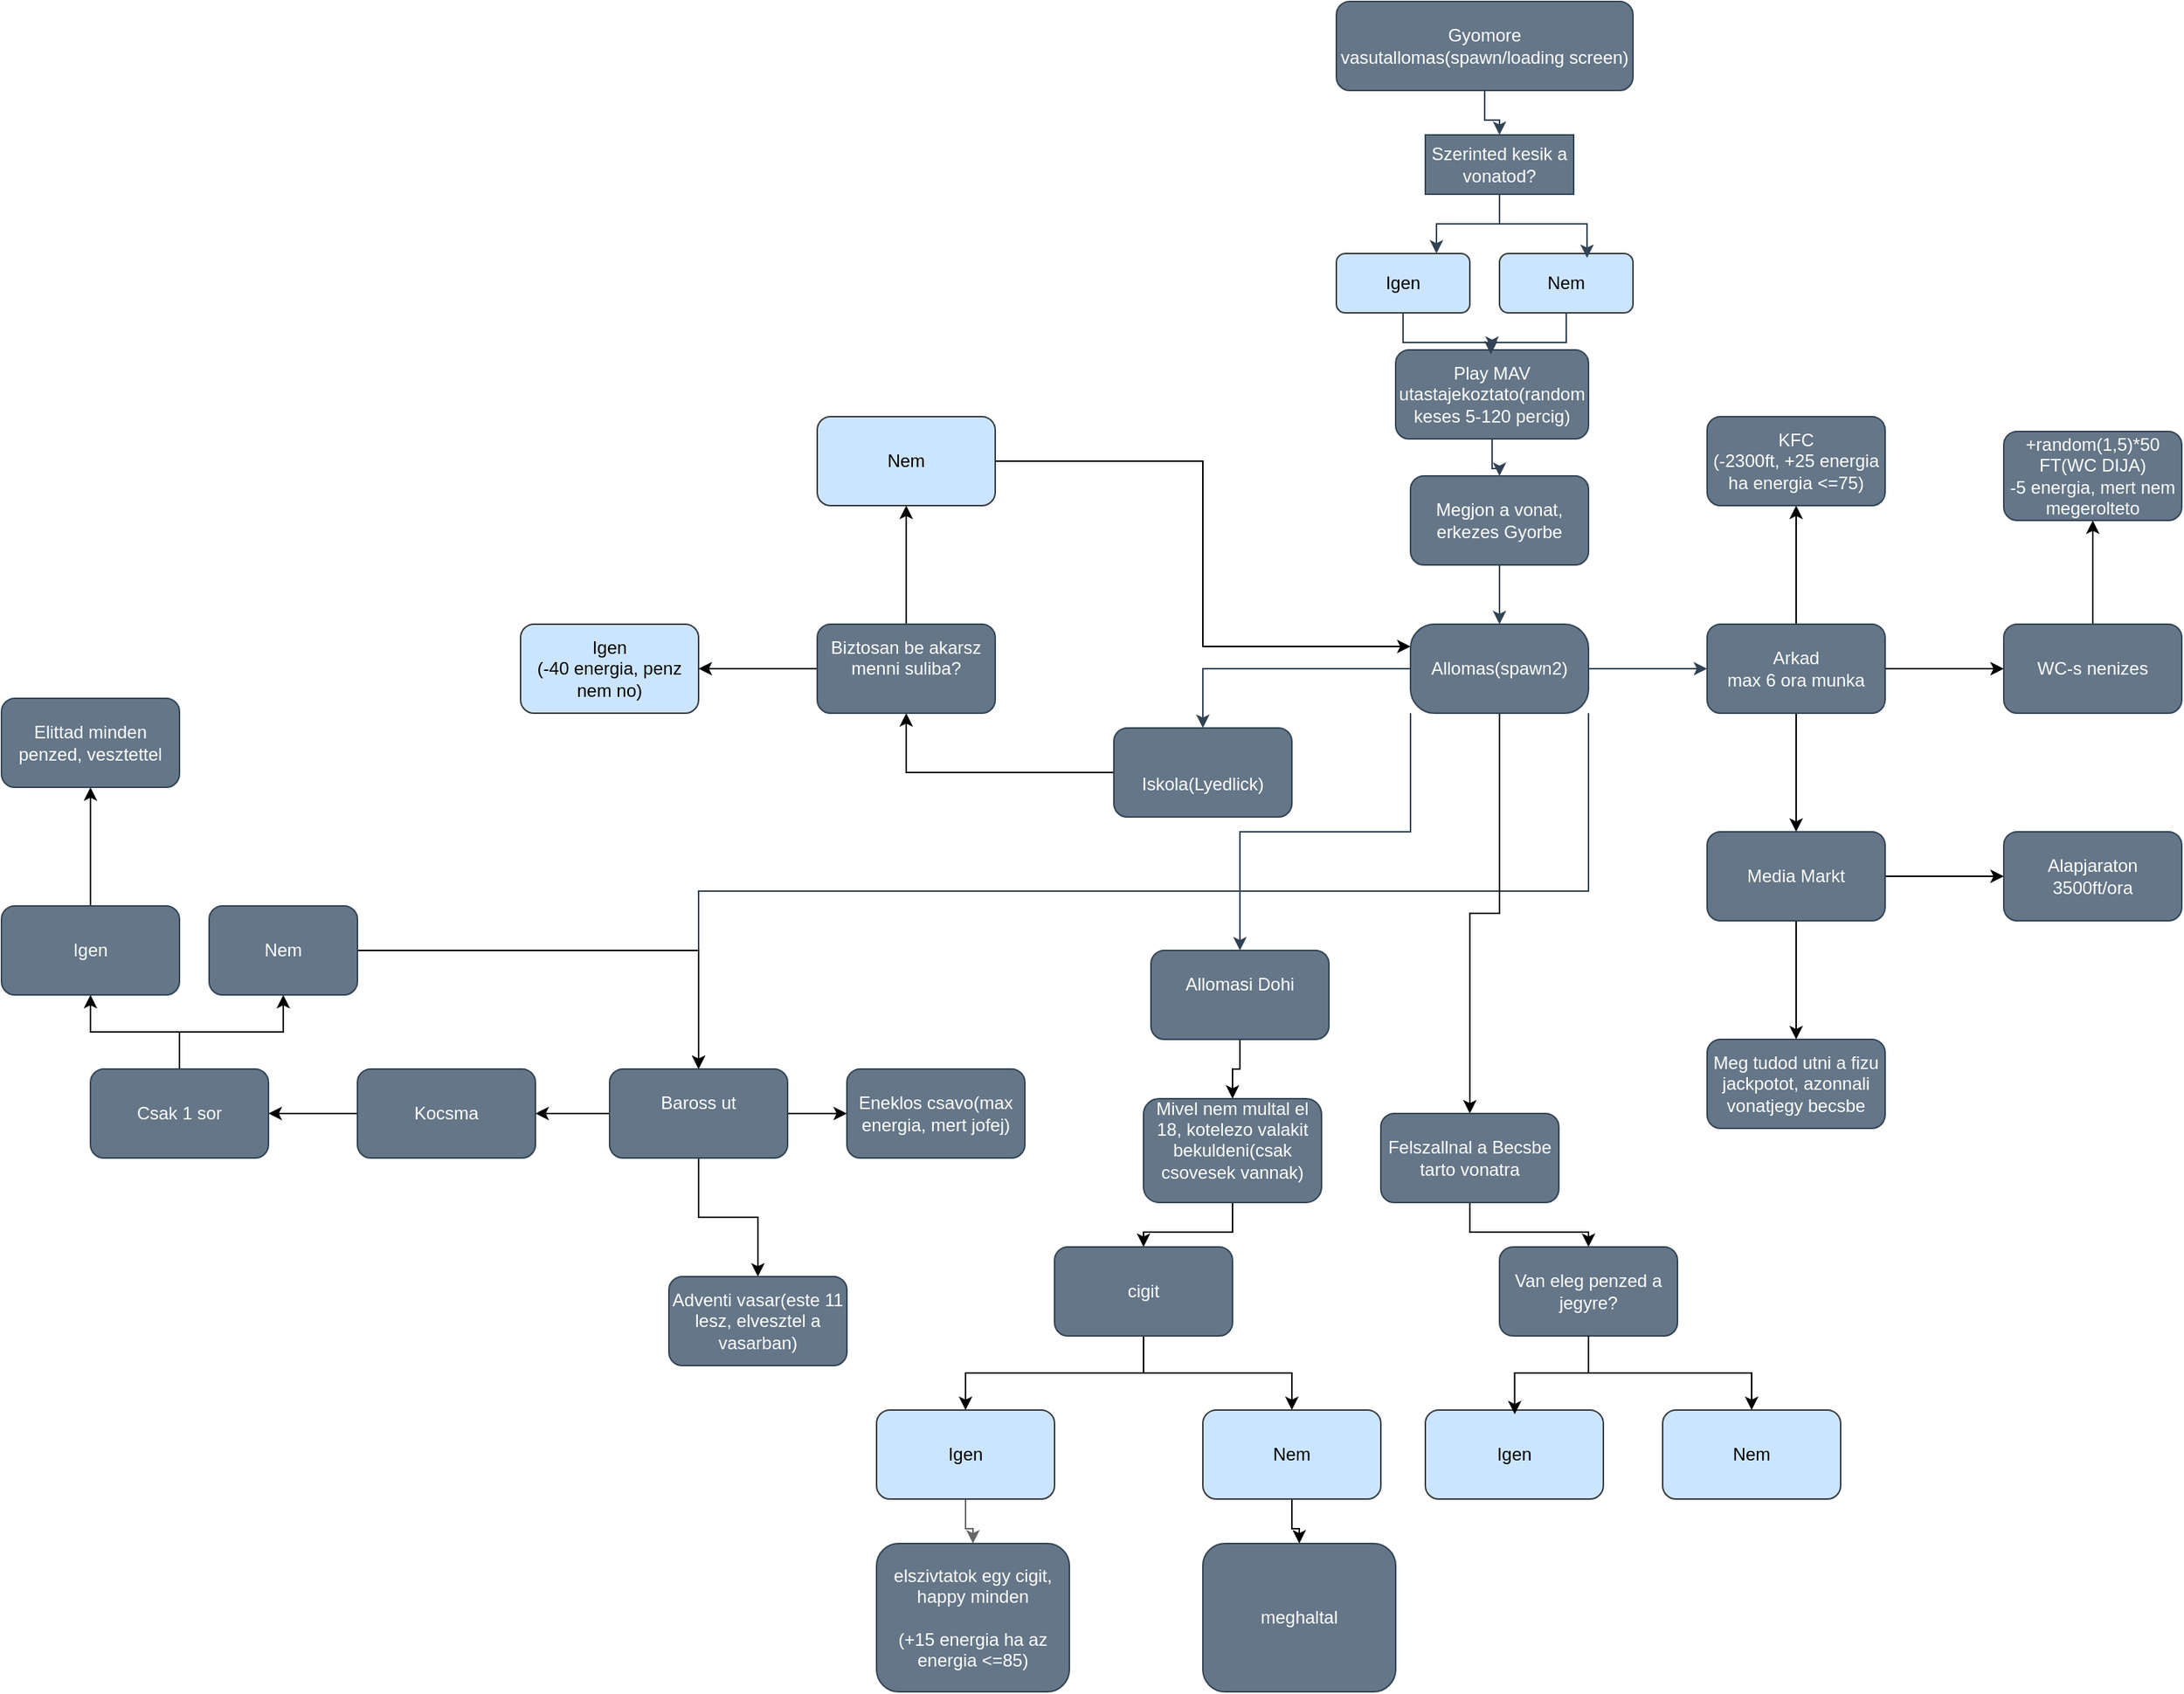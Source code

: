 <mxfile version="25.0.3">
  <diagram name="1 oldal" id="FhZU1bRqEGuFB2vwPZmc">
    <mxGraphModel dx="2448" dy="722" grid="1" gridSize="10" guides="1" tooltips="1" connect="1" arrows="1" fold="1" page="1" pageScale="1" pageWidth="827" pageHeight="1169" math="0" shadow="0">
      <root>
        <mxCell id="0" />
        <mxCell id="1" parent="0" />
        <mxCell id="KD5gaBioyo4awNugm5Q--3" value="" style="edgeStyle=orthogonalEdgeStyle;rounded=0;orthogonalLoop=1;jettySize=auto;html=1;fillColor=#647687;strokeColor=#314354;" parent="1" source="KD5gaBioyo4awNugm5Q--1" target="KD5gaBioyo4awNugm5Q--2" edge="1">
          <mxGeometry relative="1" as="geometry" />
        </mxCell>
        <mxCell id="KD5gaBioyo4awNugm5Q--1" value="Gyomore vasutallomas(spawn/loading screen)" style="rounded=1;whiteSpace=wrap;html=1;fillColor=#647687;fontColor=#ffffff;strokeColor=#314354;" parent="1" vertex="1">
          <mxGeometry x="-50" width="200" height="60" as="geometry" />
        </mxCell>
        <mxCell id="KD5gaBioyo4awNugm5Q--6" style="edgeStyle=orthogonalEdgeStyle;rounded=0;orthogonalLoop=1;jettySize=auto;html=1;entryX=0.75;entryY=0;entryDx=0;entryDy=0;fillColor=#647687;strokeColor=#314354;" parent="1" source="KD5gaBioyo4awNugm5Q--2" target="KD5gaBioyo4awNugm5Q--4" edge="1">
          <mxGeometry relative="1" as="geometry" />
        </mxCell>
        <mxCell id="KD5gaBioyo4awNugm5Q--2" value="Szerinted kesik a vonatod?" style="rounded=0;whiteSpace=wrap;html=1;fillColor=#647687;fontColor=#ffffff;strokeColor=#314354;" parent="1" vertex="1">
          <mxGeometry x="10" y="90" width="100" height="40" as="geometry" />
        </mxCell>
        <mxCell id="KD5gaBioyo4awNugm5Q--4" value="Igen" style="rounded=1;whiteSpace=wrap;html=1;fillColor=#cce5ff;strokeColor=#36393d;" parent="1" vertex="1">
          <mxGeometry x="-50" y="170" width="90" height="40" as="geometry" />
        </mxCell>
        <mxCell id="KD5gaBioyo4awNugm5Q--17" style="edgeStyle=orthogonalEdgeStyle;rounded=0;orthogonalLoop=1;jettySize=auto;html=1;fillColor=#647687;strokeColor=#314354;" parent="1" source="KD5gaBioyo4awNugm5Q--5" target="KD5gaBioyo4awNugm5Q--9" edge="1">
          <mxGeometry relative="1" as="geometry" />
        </mxCell>
        <mxCell id="KD5gaBioyo4awNugm5Q--5" value="Nem" style="rounded=1;whiteSpace=wrap;html=1;fillColor=#cce5ff;strokeColor=#36393d;" parent="1" vertex="1">
          <mxGeometry x="60" y="170" width="90" height="40" as="geometry" />
        </mxCell>
        <mxCell id="KD5gaBioyo4awNugm5Q--8" style="edgeStyle=orthogonalEdgeStyle;rounded=0;orthogonalLoop=1;jettySize=auto;html=1;entryX=0.656;entryY=0.075;entryDx=0;entryDy=0;entryPerimeter=0;fillColor=#647687;strokeColor=#314354;" parent="1" source="KD5gaBioyo4awNugm5Q--2" target="KD5gaBioyo4awNugm5Q--5" edge="1">
          <mxGeometry relative="1" as="geometry" />
        </mxCell>
        <mxCell id="KD5gaBioyo4awNugm5Q--19" style="edgeStyle=orthogonalEdgeStyle;rounded=0;orthogonalLoop=1;jettySize=auto;html=1;fillColor=#647687;strokeColor=#314354;" parent="1" source="KD5gaBioyo4awNugm5Q--9" target="KD5gaBioyo4awNugm5Q--18" edge="1">
          <mxGeometry relative="1" as="geometry" />
        </mxCell>
        <mxCell id="m51ZHN8KOSUC9soQgLNm-27" style="edgeStyle=orthogonalEdgeStyle;rounded=0;orthogonalLoop=1;jettySize=auto;html=1;exitX=0;exitY=0.5;exitDx=0;exitDy=0;" parent="1" source="KD5gaBioyo4awNugm5Q--9" edge="1">
          <mxGeometry relative="1" as="geometry">
            <mxPoint x="-10" y="265.048" as="targetPoint" />
          </mxGeometry>
        </mxCell>
        <mxCell id="KD5gaBioyo4awNugm5Q--9" value="Play MAV utastajekoztato(random keses 5-120 percig)" style="rounded=1;whiteSpace=wrap;html=1;fillColor=#647687;fontColor=#ffffff;strokeColor=#314354;" parent="1" vertex="1">
          <mxGeometry x="-10" y="235" width="130" height="60" as="geometry" />
        </mxCell>
        <mxCell id="KD5gaBioyo4awNugm5Q--16" style="edgeStyle=orthogonalEdgeStyle;rounded=0;orthogonalLoop=1;jettySize=auto;html=1;entryX=0.494;entryY=0.05;entryDx=0;entryDy=0;entryPerimeter=0;fillColor=#647687;strokeColor=#314354;" parent="1" source="KD5gaBioyo4awNugm5Q--4" target="KD5gaBioyo4awNugm5Q--9" edge="1">
          <mxGeometry relative="1" as="geometry" />
        </mxCell>
        <mxCell id="KD5gaBioyo4awNugm5Q--23" value="" style="edgeStyle=orthogonalEdgeStyle;rounded=0;orthogonalLoop=1;jettySize=auto;html=1;fillColor=#647687;strokeColor=#314354;" parent="1" source="KD5gaBioyo4awNugm5Q--18" target="KD5gaBioyo4awNugm5Q--22" edge="1">
          <mxGeometry relative="1" as="geometry" />
        </mxCell>
        <mxCell id="KD5gaBioyo4awNugm5Q--18" value="Megjon a vonat, erkezes Gyorbe" style="rounded=1;whiteSpace=wrap;html=1;fillColor=#647687;fontColor=#ffffff;strokeColor=#314354;" parent="1" vertex="1">
          <mxGeometry y="320" width="120" height="60" as="geometry" />
        </mxCell>
        <mxCell id="m51ZHN8KOSUC9soQgLNm-3" value="" style="edgeStyle=orthogonalEdgeStyle;rounded=0;orthogonalLoop=1;jettySize=auto;html=1;fillColor=#647687;strokeColor=#314354;" parent="1" source="KD5gaBioyo4awNugm5Q--22" target="m51ZHN8KOSUC9soQgLNm-2" edge="1">
          <mxGeometry relative="1" as="geometry" />
        </mxCell>
        <mxCell id="m51ZHN8KOSUC9soQgLNm-5" value="" style="edgeStyle=orthogonalEdgeStyle;rounded=0;orthogonalLoop=1;jettySize=auto;html=1;fillColor=#647687;strokeColor=#314354;" parent="1" source="KD5gaBioyo4awNugm5Q--22" target="m51ZHN8KOSUC9soQgLNm-4" edge="1">
          <mxGeometry relative="1" as="geometry" />
        </mxCell>
        <mxCell id="m51ZHN8KOSUC9soQgLNm-7" value="" style="edgeStyle=orthogonalEdgeStyle;rounded=0;orthogonalLoop=1;jettySize=auto;html=1;fillColor=#647687;strokeColor=#314354;exitX=1;exitY=1;exitDx=0;exitDy=0;" parent="1" source="KD5gaBioyo4awNugm5Q--22" target="m51ZHN8KOSUC9soQgLNm-6" edge="1">
          <mxGeometry relative="1" as="geometry" />
        </mxCell>
        <mxCell id="m51ZHN8KOSUC9soQgLNm-8" style="edgeStyle=orthogonalEdgeStyle;rounded=0;orthogonalLoop=1;jettySize=auto;html=1;exitX=0;exitY=1;exitDx=0;exitDy=0;entryX=0.5;entryY=0;entryDx=0;entryDy=0;fillColor=#647687;strokeColor=#314354;" parent="1" source="KD5gaBioyo4awNugm5Q--22" target="m51ZHN8KOSUC9soQgLNm-9" edge="1">
          <mxGeometry relative="1" as="geometry">
            <mxPoint x="-30" y="520" as="targetPoint" />
          </mxGeometry>
        </mxCell>
        <mxCell id="m51ZHN8KOSUC9soQgLNm-28" style="edgeStyle=orthogonalEdgeStyle;rounded=0;orthogonalLoop=1;jettySize=auto;html=1;entryX=0.5;entryY=0;entryDx=0;entryDy=0;" parent="1" source="KD5gaBioyo4awNugm5Q--22" target="m51ZHN8KOSUC9soQgLNm-29" edge="1">
          <mxGeometry relative="1" as="geometry">
            <mxPoint x="60" y="870.69" as="targetPoint" />
          </mxGeometry>
        </mxCell>
        <mxCell id="KD5gaBioyo4awNugm5Q--22" value="Allomas(spawn2)" style="rounded=1;whiteSpace=wrap;html=1;fillColor=#647687;fontColor=#ffffff;strokeColor=#314354;arcSize=27;" parent="1" vertex="1">
          <mxGeometry y="420" width="120" height="60" as="geometry" />
        </mxCell>
        <mxCell id="m51ZHN8KOSUC9soQgLNm-11" value="" style="edgeStyle=orthogonalEdgeStyle;rounded=0;orthogonalLoop=1;jettySize=auto;html=1;" parent="1" source="m51ZHN8KOSUC9soQgLNm-2" target="m51ZHN8KOSUC9soQgLNm-10" edge="1">
          <mxGeometry relative="1" as="geometry" />
        </mxCell>
        <mxCell id="m51ZHN8KOSUC9soQgLNm-2" value="&lt;div&gt;&lt;br&gt;&lt;/div&gt;Iskola(Lyedlick)" style="whiteSpace=wrap;html=1;rounded=1;fillColor=#647687;fontColor=#ffffff;strokeColor=#314354;" parent="1" vertex="1">
          <mxGeometry x="-200" y="490" width="120" height="60" as="geometry" />
        </mxCell>
        <mxCell id="M4bibsU6xtktGDbgG_TU-4" value="" style="edgeStyle=orthogonalEdgeStyle;rounded=0;orthogonalLoop=1;jettySize=auto;html=1;" edge="1" parent="1" source="m51ZHN8KOSUC9soQgLNm-4" target="M4bibsU6xtktGDbgG_TU-3">
          <mxGeometry relative="1" as="geometry" />
        </mxCell>
        <mxCell id="M4bibsU6xtktGDbgG_TU-6" value="" style="edgeStyle=orthogonalEdgeStyle;rounded=0;orthogonalLoop=1;jettySize=auto;html=1;" edge="1" parent="1" source="m51ZHN8KOSUC9soQgLNm-4" target="M4bibsU6xtktGDbgG_TU-5">
          <mxGeometry relative="1" as="geometry" />
        </mxCell>
        <mxCell id="M4bibsU6xtktGDbgG_TU-14" value="" style="edgeStyle=orthogonalEdgeStyle;rounded=0;orthogonalLoop=1;jettySize=auto;html=1;" edge="1" parent="1" source="m51ZHN8KOSUC9soQgLNm-4" target="M4bibsU6xtktGDbgG_TU-13">
          <mxGeometry relative="1" as="geometry" />
        </mxCell>
        <mxCell id="m51ZHN8KOSUC9soQgLNm-4" value="Arkad&lt;br&gt;max 6 ora munka" style="whiteSpace=wrap;html=1;rounded=1;fillColor=#647687;fontColor=#ffffff;strokeColor=#314354;" parent="1" vertex="1">
          <mxGeometry x="200" y="420" width="120" height="60" as="geometry" />
        </mxCell>
        <mxCell id="M4bibsU6xtktGDbgG_TU-21" value="" style="edgeStyle=orthogonalEdgeStyle;rounded=0;orthogonalLoop=1;jettySize=auto;html=1;" edge="1" parent="1" source="m51ZHN8KOSUC9soQgLNm-6" target="M4bibsU6xtktGDbgG_TU-20">
          <mxGeometry relative="1" as="geometry" />
        </mxCell>
        <mxCell id="M4bibsU6xtktGDbgG_TU-23" value="" style="edgeStyle=orthogonalEdgeStyle;rounded=0;orthogonalLoop=1;jettySize=auto;html=1;" edge="1" parent="1" source="m51ZHN8KOSUC9soQgLNm-6" target="M4bibsU6xtktGDbgG_TU-22">
          <mxGeometry relative="1" as="geometry" />
        </mxCell>
        <mxCell id="M4bibsU6xtktGDbgG_TU-25" value="" style="edgeStyle=orthogonalEdgeStyle;rounded=0;orthogonalLoop=1;jettySize=auto;html=1;" edge="1" parent="1" source="m51ZHN8KOSUC9soQgLNm-6" target="M4bibsU6xtktGDbgG_TU-24">
          <mxGeometry relative="1" as="geometry" />
        </mxCell>
        <mxCell id="m51ZHN8KOSUC9soQgLNm-6" value="Baross ut&lt;div&gt;&lt;br&gt;&lt;/div&gt;" style="whiteSpace=wrap;html=1;rounded=1;fillColor=#647687;fontColor=#ffffff;strokeColor=#314354;" parent="1" vertex="1">
          <mxGeometry x="-540" y="720" width="120" height="60" as="geometry" />
        </mxCell>
        <mxCell id="m51ZHN8KOSUC9soQgLNm-20" value="" style="edgeStyle=orthogonalEdgeStyle;rounded=0;orthogonalLoop=1;jettySize=auto;html=1;" parent="1" source="m51ZHN8KOSUC9soQgLNm-9" target="m51ZHN8KOSUC9soQgLNm-19" edge="1">
          <mxGeometry relative="1" as="geometry" />
        </mxCell>
        <mxCell id="m51ZHN8KOSUC9soQgLNm-9" value="Allomasi Dohi&lt;div&gt;&lt;br&gt;&lt;/div&gt;" style="rounded=1;whiteSpace=wrap;html=1;fillColor=#647687;fontColor=#ffffff;strokeColor=#314354;" parent="1" vertex="1">
          <mxGeometry x="-175" y="640" width="120" height="60" as="geometry" />
        </mxCell>
        <mxCell id="m51ZHN8KOSUC9soQgLNm-13" value="" style="edgeStyle=orthogonalEdgeStyle;rounded=0;orthogonalLoop=1;jettySize=auto;html=1;" parent="1" source="m51ZHN8KOSUC9soQgLNm-10" target="m51ZHN8KOSUC9soQgLNm-12" edge="1">
          <mxGeometry relative="1" as="geometry" />
        </mxCell>
        <mxCell id="m51ZHN8KOSUC9soQgLNm-15" value="" style="edgeStyle=orthogonalEdgeStyle;rounded=0;orthogonalLoop=1;jettySize=auto;html=1;" parent="1" source="m51ZHN8KOSUC9soQgLNm-10" target="m51ZHN8KOSUC9soQgLNm-14" edge="1">
          <mxGeometry relative="1" as="geometry" />
        </mxCell>
        <mxCell id="m51ZHN8KOSUC9soQgLNm-10" value="Biztosan be akarsz menni suliba?&lt;div&gt;&lt;br/&gt;&lt;/div&gt;" style="whiteSpace=wrap;html=1;fillColor=#647687;strokeColor=#314354;fontColor=#ffffff;rounded=1;" parent="1" vertex="1">
          <mxGeometry x="-400" y="420" width="120" height="60" as="geometry" />
        </mxCell>
        <mxCell id="m51ZHN8KOSUC9soQgLNm-18" style="edgeStyle=orthogonalEdgeStyle;rounded=0;orthogonalLoop=1;jettySize=auto;html=1;entryX=0;entryY=0.25;entryDx=0;entryDy=0;" parent="1" source="m51ZHN8KOSUC9soQgLNm-12" target="KD5gaBioyo4awNugm5Q--22" edge="1">
          <mxGeometry relative="1" as="geometry" />
        </mxCell>
        <mxCell id="m51ZHN8KOSUC9soQgLNm-12" value="Nem" style="whiteSpace=wrap;html=1;fillColor=#cce5ff;strokeColor=#36393d;rounded=1;" parent="1" vertex="1">
          <mxGeometry x="-400" y="280" width="120" height="60" as="geometry" />
        </mxCell>
        <mxCell id="m51ZHN8KOSUC9soQgLNm-14" value="Igen&lt;br&gt;(-40 energia, penz nem no)" style="whiteSpace=wrap;html=1;fillColor=#cce5ff;strokeColor=#36393d;rounded=1;" parent="1" vertex="1">
          <mxGeometry x="-600" y="420" width="120" height="60" as="geometry" />
        </mxCell>
        <mxCell id="m51ZHN8KOSUC9soQgLNm-22" value="" style="edgeStyle=orthogonalEdgeStyle;rounded=0;orthogonalLoop=1;jettySize=auto;html=1;" parent="1" source="m51ZHN8KOSUC9soQgLNm-19" target="m51ZHN8KOSUC9soQgLNm-21" edge="1">
          <mxGeometry relative="1" as="geometry" />
        </mxCell>
        <mxCell id="m51ZHN8KOSUC9soQgLNm-19" value="Mivel nem multal el 18, kotelezo valakit bekuldeni(csak csovesek vannak)&lt;div&gt;&lt;br&gt;&lt;/div&gt;" style="whiteSpace=wrap;html=1;fillColor=#647687;strokeColor=#314354;fontColor=#ffffff;rounded=1;" parent="1" vertex="1">
          <mxGeometry x="-180" y="740" width="120" height="70" as="geometry" />
        </mxCell>
        <mxCell id="m51ZHN8KOSUC9soQgLNm-24" value="" style="edgeStyle=orthogonalEdgeStyle;rounded=0;orthogonalLoop=1;jettySize=auto;html=1;" parent="1" source="m51ZHN8KOSUC9soQgLNm-21" target="m51ZHN8KOSUC9soQgLNm-23" edge="1">
          <mxGeometry relative="1" as="geometry" />
        </mxCell>
        <mxCell id="m51ZHN8KOSUC9soQgLNm-26" style="edgeStyle=orthogonalEdgeStyle;rounded=0;orthogonalLoop=1;jettySize=auto;html=1;exitX=0.5;exitY=1;exitDx=0;exitDy=0;entryX=0.5;entryY=0;entryDx=0;entryDy=0;" parent="1" source="m51ZHN8KOSUC9soQgLNm-21" target="m51ZHN8KOSUC9soQgLNm-25" edge="1">
          <mxGeometry relative="1" as="geometry" />
        </mxCell>
        <mxCell id="m51ZHN8KOSUC9soQgLNm-21" value="&lt;div&gt;cigit&lt;/div&gt;" style="whiteSpace=wrap;html=1;fillColor=#647687;strokeColor=#314354;fontColor=#ffffff;rounded=1;" parent="1" vertex="1">
          <mxGeometry x="-240" y="840" width="120" height="60" as="geometry" />
        </mxCell>
        <mxCell id="m51ZHN8KOSUC9soQgLNm-41" style="edgeStyle=orthogonalEdgeStyle;rounded=0;orthogonalLoop=1;jettySize=auto;html=1;entryX=0.5;entryY=0;entryDx=0;entryDy=0;fillColor=#f5f5f5;gradientColor=#b3b3b3;strokeColor=#666666;" parent="1" source="m51ZHN8KOSUC9soQgLNm-23" target="m51ZHN8KOSUC9soQgLNm-40" edge="1">
          <mxGeometry relative="1" as="geometry" />
        </mxCell>
        <mxCell id="m51ZHN8KOSUC9soQgLNm-23" value="Igen" style="whiteSpace=wrap;html=1;fillColor=#cce5ff;strokeColor=#36393d;rounded=1;" parent="1" vertex="1">
          <mxGeometry x="-360" y="950" width="120" height="60" as="geometry" />
        </mxCell>
        <mxCell id="M4bibsU6xtktGDbgG_TU-2" style="edgeStyle=orthogonalEdgeStyle;rounded=0;orthogonalLoop=1;jettySize=auto;html=1;entryX=0.5;entryY=0;entryDx=0;entryDy=0;" edge="1" parent="1" source="m51ZHN8KOSUC9soQgLNm-25" target="M4bibsU6xtktGDbgG_TU-1">
          <mxGeometry relative="1" as="geometry" />
        </mxCell>
        <mxCell id="m51ZHN8KOSUC9soQgLNm-25" value="Nem" style="whiteSpace=wrap;html=1;fillColor=#cce5ff;strokeColor=#36393d;rounded=1;" parent="1" vertex="1">
          <mxGeometry x="-140" y="950" width="120" height="60" as="geometry" />
        </mxCell>
        <mxCell id="m51ZHN8KOSUC9soQgLNm-31" style="edgeStyle=orthogonalEdgeStyle;rounded=0;orthogonalLoop=1;jettySize=auto;html=1;entryX=0.5;entryY=0;entryDx=0;entryDy=0;" parent="1" source="m51ZHN8KOSUC9soQgLNm-29" target="m51ZHN8KOSUC9soQgLNm-30" edge="1">
          <mxGeometry relative="1" as="geometry" />
        </mxCell>
        <mxCell id="m51ZHN8KOSUC9soQgLNm-29" value="Felszallnal a Becsbe tarto vonatra" style="rounded=1;whiteSpace=wrap;html=1;fillColor=#647687;strokeColor=#314354;fontColor=#ffffff;" parent="1" vertex="1">
          <mxGeometry x="-20" y="750" width="120" height="60" as="geometry" />
        </mxCell>
        <mxCell id="m51ZHN8KOSUC9soQgLNm-38" style="edgeStyle=orthogonalEdgeStyle;rounded=0;orthogonalLoop=1;jettySize=auto;html=1;entryX=0.5;entryY=0;entryDx=0;entryDy=0;" parent="1" source="m51ZHN8KOSUC9soQgLNm-30" target="m51ZHN8KOSUC9soQgLNm-35" edge="1">
          <mxGeometry relative="1" as="geometry" />
        </mxCell>
        <mxCell id="m51ZHN8KOSUC9soQgLNm-30" value="Van eleg penzed a jegyre?" style="whiteSpace=wrap;html=1;fillColor=#647687;strokeColor=#314354;fontColor=#ffffff;rounded=1;" parent="1" vertex="1">
          <mxGeometry x="60" y="840" width="120" height="60" as="geometry" />
        </mxCell>
        <mxCell id="m51ZHN8KOSUC9soQgLNm-34" value="Igen" style="whiteSpace=wrap;html=1;fillColor=#cce5ff;strokeColor=#36393d;rounded=1;" parent="1" vertex="1">
          <mxGeometry x="10" y="950" width="120" height="60" as="geometry" />
        </mxCell>
        <mxCell id="m51ZHN8KOSUC9soQgLNm-35" value="Nem" style="whiteSpace=wrap;html=1;fillColor=#cce5ff;strokeColor=#36393d;rounded=1;" parent="1" vertex="1">
          <mxGeometry x="170" y="950" width="120" height="60" as="geometry" />
        </mxCell>
        <mxCell id="m51ZHN8KOSUC9soQgLNm-37" style="edgeStyle=orthogonalEdgeStyle;rounded=0;orthogonalLoop=1;jettySize=auto;html=1;entryX=0.502;entryY=0.047;entryDx=0;entryDy=0;entryPerimeter=0;" parent="1" source="m51ZHN8KOSUC9soQgLNm-30" target="m51ZHN8KOSUC9soQgLNm-34" edge="1">
          <mxGeometry relative="1" as="geometry" />
        </mxCell>
        <mxCell id="m51ZHN8KOSUC9soQgLNm-40" value="elszivtatok egy cigit, happy minden&lt;br&gt;&lt;br&gt;(+15 energia ha az energia &amp;lt;=85)" style="whiteSpace=wrap;html=1;fillColor=#647687;strokeColor=#314354;rounded=1;fontColor=#ffffff;" parent="1" vertex="1">
          <mxGeometry x="-360" y="1040" width="130" height="100" as="geometry" />
        </mxCell>
        <mxCell id="M4bibsU6xtktGDbgG_TU-1" value="meghaltal" style="whiteSpace=wrap;html=1;fillColor=#647687;strokeColor=#314354;rounded=1;fontColor=#ffffff;" vertex="1" parent="1">
          <mxGeometry x="-140" y="1040" width="130" height="100" as="geometry" />
        </mxCell>
        <mxCell id="M4bibsU6xtktGDbgG_TU-3" value="KFC&lt;div&gt;(-2300ft, +25 energia ha energia &amp;lt;=75)&lt;/div&gt;" style="whiteSpace=wrap;html=1;rounded=1;fillColor=#647687;fontColor=#ffffff;strokeColor=#314354;" vertex="1" parent="1">
          <mxGeometry x="200" y="280" width="120" height="60" as="geometry" />
        </mxCell>
        <mxCell id="M4bibsU6xtktGDbgG_TU-11" style="edgeStyle=orthogonalEdgeStyle;rounded=0;orthogonalLoop=1;jettySize=auto;html=1;entryX=0.5;entryY=1;entryDx=0;entryDy=0;" edge="1" parent="1" source="M4bibsU6xtktGDbgG_TU-5" target="M4bibsU6xtktGDbgG_TU-9">
          <mxGeometry relative="1" as="geometry" />
        </mxCell>
        <mxCell id="M4bibsU6xtktGDbgG_TU-5" value="WC-s nenizes" style="whiteSpace=wrap;html=1;rounded=1;fillColor=#647687;fontColor=#ffffff;strokeColor=#314354;" vertex="1" parent="1">
          <mxGeometry x="400" y="420" width="120" height="60" as="geometry" />
        </mxCell>
        <mxCell id="M4bibsU6xtktGDbgG_TU-9" value="+random(1,5)*50 FT(WC DIJA)&lt;br&gt;-5 energia, mert nem megerolteto" style="whiteSpace=wrap;html=1;rounded=1;fillColor=#647687;fontColor=#ffffff;strokeColor=#314354;" vertex="1" parent="1">
          <mxGeometry x="400" y="290" width="120" height="60" as="geometry" />
        </mxCell>
        <mxCell id="M4bibsU6xtktGDbgG_TU-16" value="" style="edgeStyle=orthogonalEdgeStyle;rounded=0;orthogonalLoop=1;jettySize=auto;html=1;" edge="1" parent="1" source="M4bibsU6xtktGDbgG_TU-13" target="M4bibsU6xtktGDbgG_TU-15">
          <mxGeometry relative="1" as="geometry" />
        </mxCell>
        <mxCell id="M4bibsU6xtktGDbgG_TU-18" value="" style="edgeStyle=orthogonalEdgeStyle;rounded=0;orthogonalLoop=1;jettySize=auto;html=1;" edge="1" parent="1" source="M4bibsU6xtktGDbgG_TU-13" target="M4bibsU6xtktGDbgG_TU-17">
          <mxGeometry relative="1" as="geometry" />
        </mxCell>
        <mxCell id="M4bibsU6xtktGDbgG_TU-13" value="Media Markt" style="whiteSpace=wrap;html=1;rounded=1;fillColor=#647687;fontColor=#ffffff;strokeColor=#314354;" vertex="1" parent="1">
          <mxGeometry x="200" y="560" width="120" height="60" as="geometry" />
        </mxCell>
        <mxCell id="M4bibsU6xtktGDbgG_TU-15" value="Meg tudod utni a fizu jackpotot, azonnali vonatjegy becsbe" style="whiteSpace=wrap;html=1;fillColor=#647687;strokeColor=#314354;fontColor=#ffffff;rounded=1;" vertex="1" parent="1">
          <mxGeometry x="200" y="700" width="120" height="60" as="geometry" />
        </mxCell>
        <mxCell id="M4bibsU6xtktGDbgG_TU-17" value="Alapjaraton 3500ft/ora" style="whiteSpace=wrap;html=1;rounded=1;fillColor=#647687;fontColor=#ffffff;strokeColor=#314354;" vertex="1" parent="1">
          <mxGeometry x="400" y="560" width="120" height="60" as="geometry" />
        </mxCell>
        <mxCell id="M4bibsU6xtktGDbgG_TU-20" value="&lt;div&gt;Eneklos csavo(max energia, mert jofej)&lt;/div&gt;" style="whiteSpace=wrap;html=1;rounded=1;fillColor=#647687;fontColor=#ffffff;strokeColor=#314354;" vertex="1" parent="1">
          <mxGeometry x="-380" y="720" width="120" height="60" as="geometry" />
        </mxCell>
        <mxCell id="M4bibsU6xtktGDbgG_TU-22" value="Adventi vasar(este 11 lesz, elvesztel a vasarban)" style="whiteSpace=wrap;html=1;rounded=1;fillColor=#647687;fontColor=#ffffff;strokeColor=#314354;" vertex="1" parent="1">
          <mxGeometry x="-500" y="860" width="120" height="60" as="geometry" />
        </mxCell>
        <mxCell id="M4bibsU6xtktGDbgG_TU-27" value="" style="edgeStyle=orthogonalEdgeStyle;rounded=0;orthogonalLoop=1;jettySize=auto;html=1;" edge="1" parent="1" source="M4bibsU6xtktGDbgG_TU-24" target="M4bibsU6xtktGDbgG_TU-26">
          <mxGeometry relative="1" as="geometry" />
        </mxCell>
        <mxCell id="M4bibsU6xtktGDbgG_TU-24" value="Kocsma" style="whiteSpace=wrap;html=1;rounded=1;fillColor=#647687;fontColor=#ffffff;strokeColor=#314354;" vertex="1" parent="1">
          <mxGeometry x="-710" y="720" width="120" height="60" as="geometry" />
        </mxCell>
        <mxCell id="M4bibsU6xtktGDbgG_TU-29" value="" style="edgeStyle=orthogonalEdgeStyle;rounded=0;orthogonalLoop=1;jettySize=auto;html=1;" edge="1" parent="1" source="M4bibsU6xtktGDbgG_TU-26" target="M4bibsU6xtktGDbgG_TU-28">
          <mxGeometry relative="1" as="geometry" />
        </mxCell>
        <mxCell id="M4bibsU6xtktGDbgG_TU-30" style="edgeStyle=orthogonalEdgeStyle;rounded=0;orthogonalLoop=1;jettySize=auto;html=1;entryX=0.5;entryY=1;entryDx=0;entryDy=0;" edge="1" parent="1" source="M4bibsU6xtktGDbgG_TU-26" target="M4bibsU6xtktGDbgG_TU-31">
          <mxGeometry relative="1" as="geometry">
            <mxPoint x="-780" y="670" as="targetPoint" />
          </mxGeometry>
        </mxCell>
        <mxCell id="M4bibsU6xtktGDbgG_TU-26" value="Csak 1 sor" style="whiteSpace=wrap;html=1;rounded=1;fillColor=#647687;fontColor=#ffffff;strokeColor=#314354;" vertex="1" parent="1">
          <mxGeometry x="-890" y="720" width="120" height="60" as="geometry" />
        </mxCell>
        <mxCell id="M4bibsU6xtktGDbgG_TU-36" value="" style="edgeStyle=orthogonalEdgeStyle;rounded=0;orthogonalLoop=1;jettySize=auto;html=1;" edge="1" parent="1" source="M4bibsU6xtktGDbgG_TU-28" target="M4bibsU6xtktGDbgG_TU-35">
          <mxGeometry relative="1" as="geometry" />
        </mxCell>
        <mxCell id="M4bibsU6xtktGDbgG_TU-28" value="Igen" style="whiteSpace=wrap;html=1;rounded=1;fillColor=#647687;fontColor=#ffffff;strokeColor=#314354;" vertex="1" parent="1">
          <mxGeometry x="-950" y="610" width="120" height="60" as="geometry" />
        </mxCell>
        <mxCell id="M4bibsU6xtktGDbgG_TU-32" style="edgeStyle=orthogonalEdgeStyle;rounded=0;orthogonalLoop=1;jettySize=auto;html=1;entryX=0.5;entryY=0;entryDx=0;entryDy=0;" edge="1" parent="1" source="M4bibsU6xtktGDbgG_TU-31" target="m51ZHN8KOSUC9soQgLNm-6">
          <mxGeometry relative="1" as="geometry" />
        </mxCell>
        <mxCell id="M4bibsU6xtktGDbgG_TU-31" value="Nem" style="whiteSpace=wrap;html=1;rounded=1;fillColor=#647687;fontColor=#ffffff;strokeColor=#314354;" vertex="1" parent="1">
          <mxGeometry x="-810" y="610" width="100" height="60" as="geometry" />
        </mxCell>
        <mxCell id="M4bibsU6xtktGDbgG_TU-35" value="Elittad minden penzed, vesztettel" style="whiteSpace=wrap;html=1;rounded=1;fillColor=#647687;fontColor=#ffffff;strokeColor=#314354;" vertex="1" parent="1">
          <mxGeometry x="-950" y="470" width="120" height="60" as="geometry" />
        </mxCell>
      </root>
    </mxGraphModel>
  </diagram>
</mxfile>

